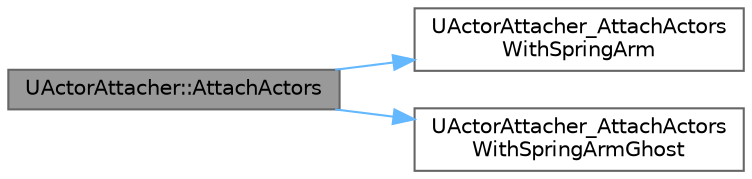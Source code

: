 digraph "UActorAttacher::AttachActors"
{
 // INTERACTIVE_SVG=YES
 // LATEX_PDF_SIZE
  bgcolor="transparent";
  edge [fontname=Helvetica,fontsize=10,labelfontname=Helvetica,labelfontsize=10];
  node [fontname=Helvetica,fontsize=10,shape=box,height=0.2,width=0.4];
  rankdir="LR";
  Node1 [id="Node000001",label="UActorAttacher::AttachActors",height=0.2,width=0.4,color="gray40", fillcolor="grey60", style="filled", fontcolor="black",tooltip=" "];
  Node1 -> Node2 [id="edge1_Node000001_Node000002",color="steelblue1",style="solid",tooltip=" "];
  Node2 [id="Node000002",label="UActorAttacher_AttachActors\lWithSpringArm",height=0.2,width=0.4,color="grey40", fillcolor="white", style="filled",URL="$d1/d4c/ActorAttacher_8cpp.html#aac6cfb5d6ec29a99a67a617094d3aa52",tooltip=" "];
  Node1 -> Node3 [id="edge2_Node000001_Node000003",color="steelblue1",style="solid",tooltip=" "];
  Node3 [id="Node000003",label="UActorAttacher_AttachActors\lWithSpringArmGhost",height=0.2,width=0.4,color="grey40", fillcolor="white", style="filled",URL="$d1/d4c/ActorAttacher_8cpp.html#aa03c4253340217b079d2cb50166847d3",tooltip=" "];
}
